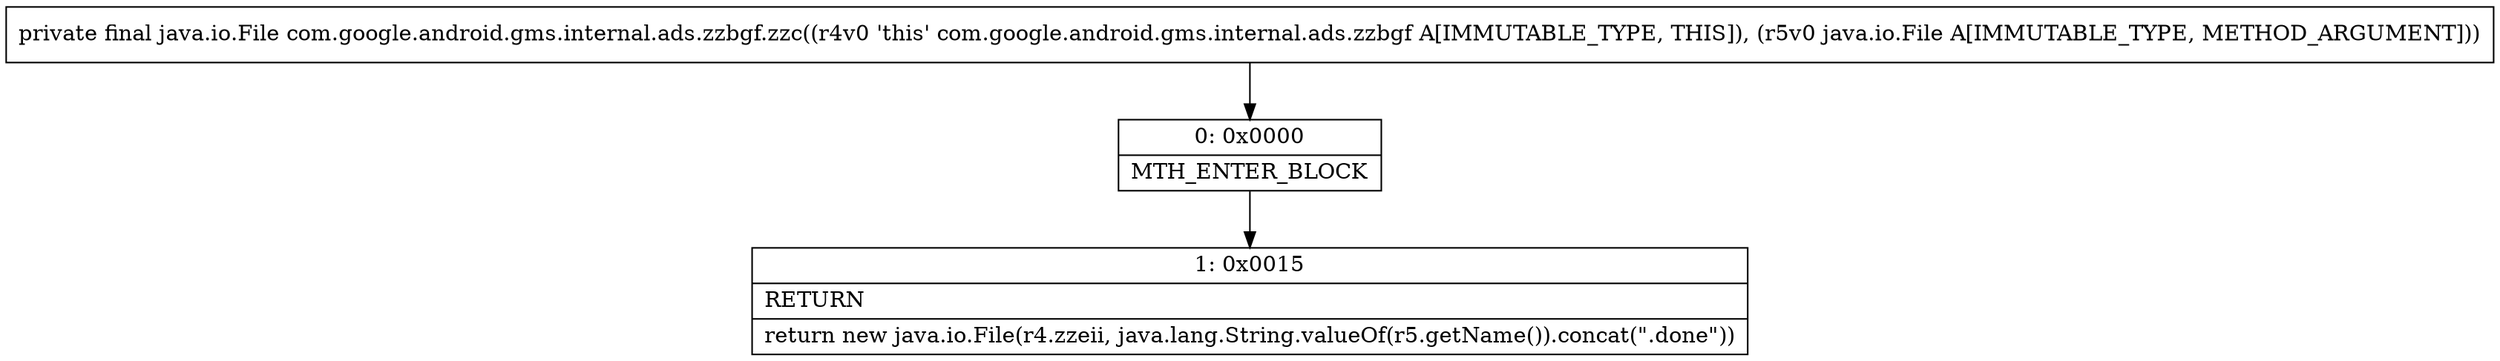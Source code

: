 digraph "CFG forcom.google.android.gms.internal.ads.zzbgf.zzc(Ljava\/io\/File;)Ljava\/io\/File;" {
Node_0 [shape=record,label="{0\:\ 0x0000|MTH_ENTER_BLOCK\l}"];
Node_1 [shape=record,label="{1\:\ 0x0015|RETURN\l|return new java.io.File(r4.zzeii, java.lang.String.valueOf(r5.getName()).concat(\".done\"))\l}"];
MethodNode[shape=record,label="{private final java.io.File com.google.android.gms.internal.ads.zzbgf.zzc((r4v0 'this' com.google.android.gms.internal.ads.zzbgf A[IMMUTABLE_TYPE, THIS]), (r5v0 java.io.File A[IMMUTABLE_TYPE, METHOD_ARGUMENT])) }"];
MethodNode -> Node_0;
Node_0 -> Node_1;
}


